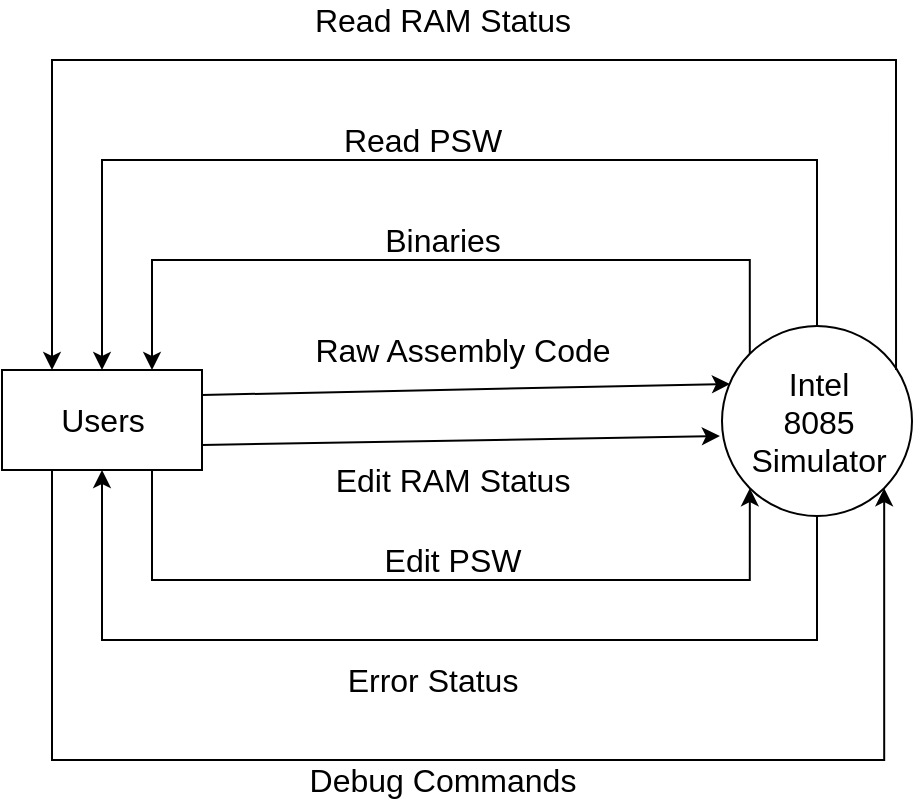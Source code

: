 <mxfile version="16.4.3" type="device"><diagram id="32WKPo5F8Laeg6VW2rYx" name="Page-1"><mxGraphModel dx="1422" dy="733" grid="1" gridSize="10" guides="1" tooltips="1" connect="1" arrows="1" fold="1" page="1" pageScale="1" pageWidth="850" pageHeight="1100" math="0" shadow="0"><root><mxCell id="0"/><mxCell id="1" parent="0"/><mxCell id="FZVnf0dI-zXov0qEWTSI-1" value="Users" style="html=1;dashed=0;whitespace=wrap;fontSize=16;" vertex="1" parent="1"><mxGeometry x="100" y="525" width="100" height="50" as="geometry"/></mxCell><mxCell id="FZVnf0dI-zXov0qEWTSI-2" value="&lt;div&gt;Intel &lt;br&gt;&lt;/div&gt;&lt;div&gt;8085 &lt;br&gt;&lt;/div&gt;&lt;div&gt;Simulator&lt;/div&gt;" style="shape=ellipse;html=1;dashed=0;whitespace=wrap;aspect=fixed;perimeter=ellipsePerimeter;fontSize=16;" vertex="1" parent="1"><mxGeometry x="460" y="503" width="95" height="95" as="geometry"/></mxCell><mxCell id="FZVnf0dI-zXov0qEWTSI-3" value="" style="endArrow=classic;html=1;rounded=0;fontSize=16;exitX=1;exitY=0.25;exitDx=0;exitDy=0;entryX=0.042;entryY=0.305;entryDx=0;entryDy=0;entryPerimeter=0;" edge="1" parent="1" source="FZVnf0dI-zXov0qEWTSI-1" target="FZVnf0dI-zXov0qEWTSI-2"><mxGeometry width="50" height="50" relative="1" as="geometry"><mxPoint x="320" y="520" as="sourcePoint"/><mxPoint x="370" y="470" as="targetPoint"/></mxGeometry></mxCell><mxCell id="FZVnf0dI-zXov0qEWTSI-4" value="&lt;div&gt;Raw Assembly Code&lt;/div&gt;" style="text;html=1;align=center;verticalAlign=middle;resizable=0;points=[];autosize=1;strokeColor=none;fillColor=none;fontSize=16;" vertex="1" parent="1"><mxGeometry x="250" y="505" width="160" height="20" as="geometry"/></mxCell><mxCell id="FZVnf0dI-zXov0qEWTSI-5" value="" style="endArrow=classic;html=1;rounded=0;fontSize=16;exitX=1;exitY=0.75;exitDx=0;exitDy=0;entryX=-0.011;entryY=0.579;entryDx=0;entryDy=0;entryPerimeter=0;" edge="1" parent="1" source="FZVnf0dI-zXov0qEWTSI-1" target="FZVnf0dI-zXov0qEWTSI-2"><mxGeometry width="50" height="50" relative="1" as="geometry"><mxPoint x="300" y="600" as="sourcePoint"/><mxPoint x="350" y="550" as="targetPoint"/></mxGeometry></mxCell><mxCell id="FZVnf0dI-zXov0qEWTSI-7" value="Edit RAM Status" style="text;html=1;align=center;verticalAlign=middle;resizable=0;points=[];autosize=1;strokeColor=none;fillColor=none;fontSize=16;" vertex="1" parent="1"><mxGeometry x="260" y="570" width="130" height="20" as="geometry"/></mxCell><mxCell id="FZVnf0dI-zXov0qEWTSI-8" value="" style="endArrow=classic;html=1;rounded=0;fontSize=16;exitX=0.75;exitY=1;exitDx=0;exitDy=0;entryX=0;entryY=1;entryDx=0;entryDy=0;edgeStyle=orthogonalEdgeStyle;" edge="1" parent="1" source="FZVnf0dI-zXov0qEWTSI-1" target="FZVnf0dI-zXov0qEWTSI-2"><mxGeometry width="50" height="50" relative="1" as="geometry"><mxPoint x="270" y="670" as="sourcePoint"/><mxPoint x="320" y="620" as="targetPoint"/><Array as="points"><mxPoint x="175" y="630"/><mxPoint x="474" y="630"/></Array></mxGeometry></mxCell><mxCell id="FZVnf0dI-zXov0qEWTSI-9" value="Edit PSW" style="text;html=1;align=center;verticalAlign=middle;resizable=0;points=[];autosize=1;strokeColor=none;fillColor=none;fontSize=16;" vertex="1" parent="1"><mxGeometry x="285" y="610" width="80" height="20" as="geometry"/></mxCell><mxCell id="FZVnf0dI-zXov0qEWTSI-10" value="" style="endArrow=classic;html=1;rounded=0;fontSize=16;exitX=0;exitY=0;exitDx=0;exitDy=0;entryX=0.75;entryY=0;entryDx=0;entryDy=0;edgeStyle=orthogonalEdgeStyle;" edge="1" parent="1" source="FZVnf0dI-zXov0qEWTSI-2" target="FZVnf0dI-zXov0qEWTSI-1"><mxGeometry width="50" height="50" relative="1" as="geometry"><mxPoint x="270" y="480" as="sourcePoint"/><mxPoint x="320" y="430" as="targetPoint"/><Array as="points"><mxPoint x="474" y="470"/><mxPoint x="175" y="470"/></Array></mxGeometry></mxCell><mxCell id="FZVnf0dI-zXov0qEWTSI-11" value="Binaries" style="text;html=1;align=center;verticalAlign=middle;resizable=0;points=[];autosize=1;strokeColor=none;fillColor=none;fontSize=16;" vertex="1" parent="1"><mxGeometry x="285" y="450" width="70" height="20" as="geometry"/></mxCell><mxCell id="FZVnf0dI-zXov0qEWTSI-12" value="" style="endArrow=classic;html=1;rounded=0;fontSize=16;exitX=0.5;exitY=0;exitDx=0;exitDy=0;entryX=0.5;entryY=0;entryDx=0;entryDy=0;edgeStyle=orthogonalEdgeStyle;" edge="1" parent="1" source="FZVnf0dI-zXov0qEWTSI-2" target="FZVnf0dI-zXov0qEWTSI-1"><mxGeometry width="50" height="50" relative="1" as="geometry"><mxPoint x="320" y="420" as="sourcePoint"/><mxPoint x="370" y="370" as="targetPoint"/><Array as="points"><mxPoint x="508" y="420"/><mxPoint x="150" y="420"/></Array></mxGeometry></mxCell><mxCell id="FZVnf0dI-zXov0qEWTSI-13" value="Read PSW" style="text;html=1;align=center;verticalAlign=middle;resizable=0;points=[];autosize=1;strokeColor=none;fillColor=none;fontSize=16;" vertex="1" parent="1"><mxGeometry x="265" y="400" width="90" height="20" as="geometry"/></mxCell><mxCell id="FZVnf0dI-zXov0qEWTSI-14" value="" style="endArrow=classic;html=1;rounded=0;fontSize=16;exitX=0.916;exitY=0.232;exitDx=0;exitDy=0;exitPerimeter=0;entryX=0.25;entryY=0;entryDx=0;entryDy=0;edgeStyle=orthogonalEdgeStyle;" edge="1" parent="1" source="FZVnf0dI-zXov0qEWTSI-2" target="FZVnf0dI-zXov0qEWTSI-1"><mxGeometry width="50" height="50" relative="1" as="geometry"><mxPoint x="320" y="390" as="sourcePoint"/><mxPoint x="370" y="340" as="targetPoint"/><Array as="points"><mxPoint x="547" y="370"/><mxPoint x="125" y="370"/></Array></mxGeometry></mxCell><mxCell id="FZVnf0dI-zXov0qEWTSI-15" value="Read RAM Status" style="text;html=1;align=center;verticalAlign=middle;resizable=0;points=[];autosize=1;strokeColor=none;fillColor=none;fontSize=16;" vertex="1" parent="1"><mxGeometry x="250" y="340" width="140" height="20" as="geometry"/></mxCell><mxCell id="FZVnf0dI-zXov0qEWTSI-16" value="" style="endArrow=classic;html=1;rounded=0;fontSize=16;exitX=0.5;exitY=1;exitDx=0;exitDy=0;entryX=0.5;entryY=1;entryDx=0;entryDy=0;edgeStyle=orthogonalEdgeStyle;" edge="1" parent="1" source="FZVnf0dI-zXov0qEWTSI-2" target="FZVnf0dI-zXov0qEWTSI-1"><mxGeometry width="50" height="50" relative="1" as="geometry"><mxPoint x="280" y="700" as="sourcePoint"/><mxPoint x="330" y="650" as="targetPoint"/><Array as="points"><mxPoint x="508" y="660"/><mxPoint x="150" y="660"/></Array></mxGeometry></mxCell><mxCell id="FZVnf0dI-zXov0qEWTSI-17" value="Error Status" style="text;html=1;align=center;verticalAlign=middle;resizable=0;points=[];autosize=1;strokeColor=none;fillColor=none;fontSize=16;" vertex="1" parent="1"><mxGeometry x="265" y="670" width="100" height="20" as="geometry"/></mxCell><mxCell id="FZVnf0dI-zXov0qEWTSI-18" value="" style="endArrow=classic;html=1;rounded=0;fontSize=16;exitX=0.25;exitY=1;exitDx=0;exitDy=0;entryX=1;entryY=1;entryDx=0;entryDy=0;edgeStyle=orthogonalEdgeStyle;" edge="1" parent="1" source="FZVnf0dI-zXov0qEWTSI-1" target="FZVnf0dI-zXov0qEWTSI-2"><mxGeometry width="50" height="50" relative="1" as="geometry"><mxPoint x="340" y="700" as="sourcePoint"/><mxPoint x="290" y="750" as="targetPoint"/><Array as="points"><mxPoint x="125" y="720"/><mxPoint x="541" y="720"/></Array></mxGeometry></mxCell><mxCell id="FZVnf0dI-zXov0qEWTSI-19" value="Debug Commands" style="text;html=1;align=center;verticalAlign=middle;resizable=0;points=[];autosize=1;strokeColor=none;fillColor=none;fontSize=16;" vertex="1" parent="1"><mxGeometry x="245" y="720" width="150" height="20" as="geometry"/></mxCell></root></mxGraphModel></diagram></mxfile>